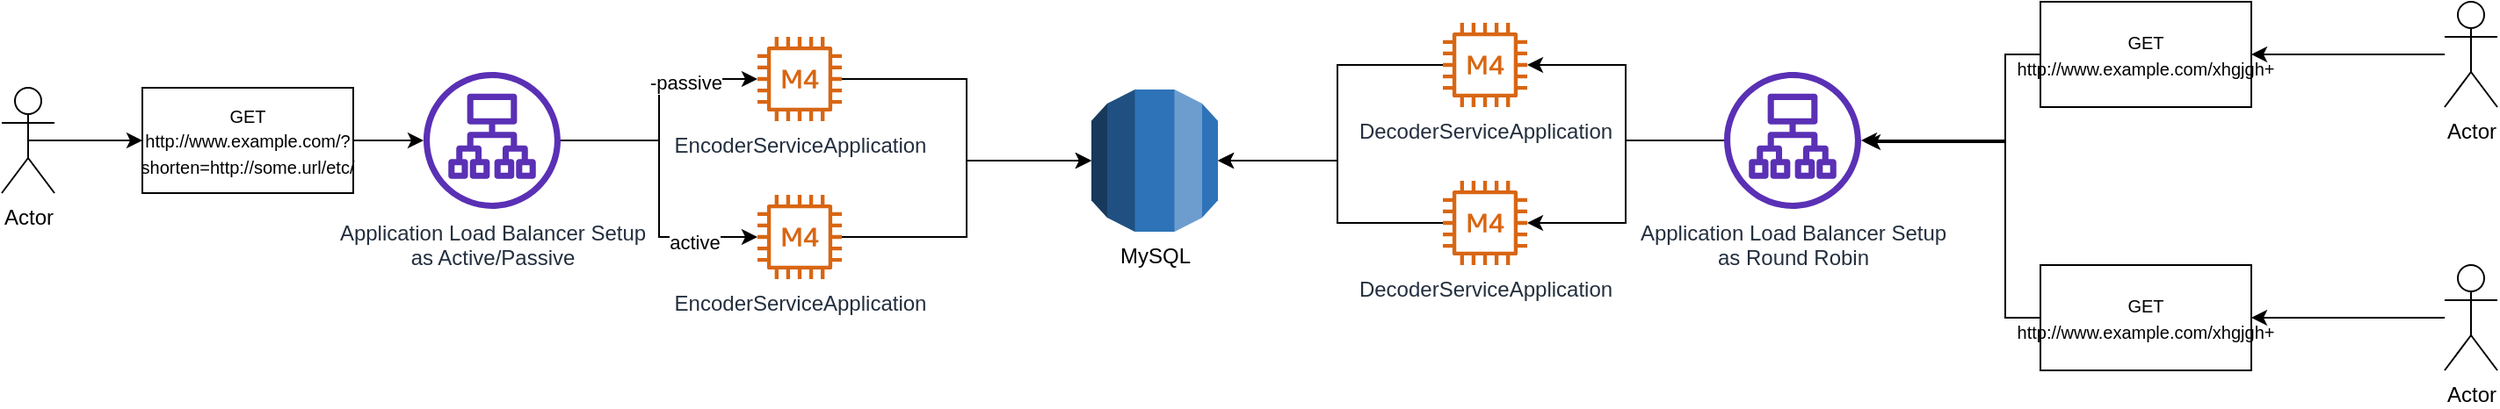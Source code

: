 <mxfile version="14.0.0" type="github"><diagram id="C5RBs43oDa-KdzZeNtuy" name="Page-1"><mxGraphModel dx="1298" dy="756" grid="1" gridSize="10" guides="1" tooltips="1" connect="1" arrows="1" fold="1" page="1" pageScale="1" pageWidth="827" pageHeight="1169" math="0" shadow="0"><root><mxCell id="WIyWlLk6GJQsqaUBKTNV-0"/><mxCell id="WIyWlLk6GJQsqaUBKTNV-1" parent="WIyWlLk6GJQsqaUBKTNV-0"/><mxCell id="MH1_4WTg590jXFe7isc7-30" style="edgeStyle=orthogonalEdgeStyle;rounded=0;orthogonalLoop=1;jettySize=auto;html=1;exitX=1;exitY=0.5;exitDx=0;exitDy=0;" edge="1" parent="WIyWlLk6GJQsqaUBKTNV-1" source="MH1_4WTg590jXFe7isc7-22" target="MH1_4WTg590jXFe7isc7-29"><mxGeometry relative="1" as="geometry"/></mxCell><mxCell id="MH1_4WTg590jXFe7isc7-22" value="&lt;font style=&quot;font-size: 10px&quot;&gt;GET http://www.example.com/?shorten=http://some.url/etc/&lt;/font&gt;" style="rounded=0;whiteSpace=wrap;html=1;" vertex="1" parent="WIyWlLk6GJQsqaUBKTNV-1"><mxGeometry x="100" y="159" width="120" height="60" as="geometry"/></mxCell><mxCell id="MH1_4WTg590jXFe7isc7-25" style="edgeStyle=orthogonalEdgeStyle;rounded=0;orthogonalLoop=1;jettySize=auto;html=1;exitX=0.5;exitY=0.5;exitDx=0;exitDy=0;exitPerimeter=0;entryX=0;entryY=0.5;entryDx=0;entryDy=0;" edge="1" parent="WIyWlLk6GJQsqaUBKTNV-1" source="MH1_4WTg590jXFe7isc7-23" target="MH1_4WTg590jXFe7isc7-22"><mxGeometry relative="1" as="geometry"/></mxCell><mxCell id="MH1_4WTg590jXFe7isc7-23" value="Actor" style="shape=umlActor;verticalLabelPosition=bottom;verticalAlign=top;html=1;outlineConnect=0;" vertex="1" parent="WIyWlLk6GJQsqaUBKTNV-1"><mxGeometry x="20" y="159" width="30" height="60" as="geometry"/></mxCell><mxCell id="MH1_4WTg590jXFe7isc7-34" style="edgeStyle=orthogonalEdgeStyle;rounded=0;orthogonalLoop=1;jettySize=auto;html=1;" edge="1" parent="WIyWlLk6GJQsqaUBKTNV-1" source="MH1_4WTg590jXFe7isc7-27" target="MH1_4WTg590jXFe7isc7-33"><mxGeometry relative="1" as="geometry"/></mxCell><mxCell id="MH1_4WTg590jXFe7isc7-27" value="EncoderServiceApplication" style="outlineConnect=0;fontColor=#232F3E;gradientColor=none;fillColor=#D86613;strokeColor=none;dashed=0;verticalLabelPosition=bottom;verticalAlign=top;align=center;html=1;fontSize=12;fontStyle=0;aspect=fixed;pointerEvents=1;shape=mxgraph.aws4.m4_instance;" vertex="1" parent="WIyWlLk6GJQsqaUBKTNV-1"><mxGeometry x="450" y="130" width="48" height="48" as="geometry"/></mxCell><mxCell id="MH1_4WTg590jXFe7isc7-35" style="edgeStyle=orthogonalEdgeStyle;rounded=0;orthogonalLoop=1;jettySize=auto;html=1;" edge="1" parent="WIyWlLk6GJQsqaUBKTNV-1" source="MH1_4WTg590jXFe7isc7-28" target="MH1_4WTg590jXFe7isc7-33"><mxGeometry relative="1" as="geometry"/></mxCell><mxCell id="MH1_4WTg590jXFe7isc7-28" value="EncoderServiceApplication" style="outlineConnect=0;fontColor=#232F3E;gradientColor=none;fillColor=#D86613;strokeColor=none;dashed=0;verticalLabelPosition=bottom;verticalAlign=top;align=center;html=1;fontSize=12;fontStyle=0;aspect=fixed;pointerEvents=1;shape=mxgraph.aws4.m4_instance;" vertex="1" parent="WIyWlLk6GJQsqaUBKTNV-1"><mxGeometry x="450" y="220" width="48" height="48" as="geometry"/></mxCell><mxCell id="MH1_4WTg590jXFe7isc7-31" style="edgeStyle=orthogonalEdgeStyle;rounded=0;orthogonalLoop=1;jettySize=auto;html=1;" edge="1" parent="WIyWlLk6GJQsqaUBKTNV-1" source="MH1_4WTg590jXFe7isc7-29" target="MH1_4WTg590jXFe7isc7-28"><mxGeometry relative="1" as="geometry"/></mxCell><mxCell id="MH1_4WTg590jXFe7isc7-52" value="active" style="edgeLabel;html=1;align=center;verticalAlign=middle;resizable=0;points=[];" vertex="1" connectable="0" parent="MH1_4WTg590jXFe7isc7-31"><mxGeometry x="0.569" y="-3" relative="1" as="geometry"><mxPoint as="offset"/></mxGeometry></mxCell><mxCell id="MH1_4WTg590jXFe7isc7-32" style="edgeStyle=orthogonalEdgeStyle;rounded=0;orthogonalLoop=1;jettySize=auto;html=1;" edge="1" parent="WIyWlLk6GJQsqaUBKTNV-1" source="MH1_4WTg590jXFe7isc7-29" target="MH1_4WTg590jXFe7isc7-27"><mxGeometry relative="1" as="geometry"/></mxCell><mxCell id="MH1_4WTg590jXFe7isc7-51" value="-passive" style="edgeLabel;html=1;align=center;verticalAlign=middle;resizable=0;points=[];" vertex="1" connectable="0" parent="MH1_4WTg590jXFe7isc7-32"><mxGeometry x="0.442" y="-2" relative="1" as="geometry"><mxPoint as="offset"/></mxGeometry></mxCell><mxCell id="MH1_4WTg590jXFe7isc7-29" value="&lt;div&gt;Application Load Balancer Setup&lt;/div&gt;&lt;div&gt;as Active/Passive&lt;br&gt;&lt;/div&gt;" style="outlineConnect=0;fontColor=#232F3E;gradientColor=none;fillColor=#5A30B5;strokeColor=none;dashed=0;verticalLabelPosition=bottom;verticalAlign=top;align=center;html=1;fontSize=12;fontStyle=0;aspect=fixed;pointerEvents=1;shape=mxgraph.aws4.application_load_balancer;" vertex="1" parent="WIyWlLk6GJQsqaUBKTNV-1"><mxGeometry x="260" y="150" width="78" height="78" as="geometry"/></mxCell><mxCell id="MH1_4WTg590jXFe7isc7-33" value="MySQL" style="outlineConnect=0;dashed=0;verticalLabelPosition=bottom;verticalAlign=top;align=center;html=1;shape=mxgraph.aws3.rds;fillColor=#2E73B8;gradientColor=none;" vertex="1" parent="WIyWlLk6GJQsqaUBKTNV-1"><mxGeometry x="640" y="160" width="72" height="81" as="geometry"/></mxCell><mxCell id="MH1_4WTg590jXFe7isc7-46" style="edgeStyle=orthogonalEdgeStyle;rounded=0;orthogonalLoop=1;jettySize=auto;html=1;" edge="1" parent="WIyWlLk6GJQsqaUBKTNV-1" source="MH1_4WTg590jXFe7isc7-36" target="MH1_4WTg590jXFe7isc7-43"><mxGeometry relative="1" as="geometry"><Array as="points"><mxPoint x="1160" y="140"/><mxPoint x="1160" y="189"/></Array></mxGeometry></mxCell><mxCell id="MH1_4WTg590jXFe7isc7-36" value="&lt;font style=&quot;font-size: 10px&quot;&gt;GET http://www.example.com/xhgjgh+&lt;/font&gt;" style="rounded=0;whiteSpace=wrap;html=1;" vertex="1" parent="WIyWlLk6GJQsqaUBKTNV-1"><mxGeometry x="1180" y="110" width="120" height="60" as="geometry"/></mxCell><mxCell id="MH1_4WTg590jXFe7isc7-44" style="edgeStyle=orthogonalEdgeStyle;rounded=0;orthogonalLoop=1;jettySize=auto;html=1;entryX=1;entryY=0.5;entryDx=0;entryDy=0;" edge="1" parent="WIyWlLk6GJQsqaUBKTNV-1" source="MH1_4WTg590jXFe7isc7-37" target="MH1_4WTg590jXFe7isc7-36"><mxGeometry relative="1" as="geometry"/></mxCell><mxCell id="MH1_4WTg590jXFe7isc7-37" value="Actor" style="shape=umlActor;verticalLabelPosition=bottom;verticalAlign=top;html=1;outlineConnect=0;" vertex="1" parent="WIyWlLk6GJQsqaUBKTNV-1"><mxGeometry x="1410" y="110" width="30" height="60" as="geometry"/></mxCell><mxCell id="MH1_4WTg590jXFe7isc7-48" style="edgeStyle=orthogonalEdgeStyle;rounded=0;orthogonalLoop=1;jettySize=auto;html=1;" edge="1" parent="WIyWlLk6GJQsqaUBKTNV-1" source="MH1_4WTg590jXFe7isc7-39"><mxGeometry relative="1" as="geometry"><mxPoint x="1080" y="190" as="targetPoint"/><Array as="points"><mxPoint x="1160" y="290"/><mxPoint x="1160" y="190"/></Array></mxGeometry></mxCell><mxCell id="MH1_4WTg590jXFe7isc7-39" value="&lt;font style=&quot;font-size: 10px&quot;&gt;GET http://www.example.com/xhgjgh+&lt;/font&gt;" style="rounded=0;whiteSpace=wrap;html=1;" vertex="1" parent="WIyWlLk6GJQsqaUBKTNV-1"><mxGeometry x="1180" y="260" width="120" height="60" as="geometry"/></mxCell><mxCell id="MH1_4WTg590jXFe7isc7-45" style="edgeStyle=orthogonalEdgeStyle;rounded=0;orthogonalLoop=1;jettySize=auto;html=1;entryX=1;entryY=0.5;entryDx=0;entryDy=0;" edge="1" parent="WIyWlLk6GJQsqaUBKTNV-1" source="MH1_4WTg590jXFe7isc7-40" target="MH1_4WTg590jXFe7isc7-39"><mxGeometry relative="1" as="geometry"/></mxCell><mxCell id="MH1_4WTg590jXFe7isc7-40" value="Actor" style="shape=umlActor;verticalLabelPosition=bottom;verticalAlign=top;html=1;outlineConnect=0;" vertex="1" parent="WIyWlLk6GJQsqaUBKTNV-1"><mxGeometry x="1410" y="260" width="30" height="60" as="geometry"/></mxCell><mxCell id="MH1_4WTg590jXFe7isc7-54" style="edgeStyle=orthogonalEdgeStyle;orthogonalLoop=1;jettySize=auto;html=1;entryX=1;entryY=0.5;entryDx=0;entryDy=0;entryPerimeter=0;rounded=0;" edge="1" parent="WIyWlLk6GJQsqaUBKTNV-1" source="MH1_4WTg590jXFe7isc7-41" target="MH1_4WTg590jXFe7isc7-33"><mxGeometry relative="1" as="geometry"><Array as="points"><mxPoint x="780" y="146"/><mxPoint x="780" y="201"/></Array></mxGeometry></mxCell><mxCell id="MH1_4WTg590jXFe7isc7-41" value="DecoderServiceApplication" style="outlineConnect=0;fontColor=#232F3E;gradientColor=none;fillColor=#D86613;strokeColor=none;dashed=0;verticalLabelPosition=bottom;verticalAlign=top;align=center;html=1;fontSize=12;fontStyle=0;aspect=fixed;pointerEvents=1;shape=mxgraph.aws4.m4_instance;" vertex="1" parent="WIyWlLk6GJQsqaUBKTNV-1"><mxGeometry x="840" y="122" width="48" height="48" as="geometry"/></mxCell><mxCell id="MH1_4WTg590jXFe7isc7-56" style="edgeStyle=orthogonalEdgeStyle;rounded=0;orthogonalLoop=1;jettySize=auto;html=1;entryX=1;entryY=0.5;entryDx=0;entryDy=0;entryPerimeter=0;" edge="1" parent="WIyWlLk6GJQsqaUBKTNV-1" source="MH1_4WTg590jXFe7isc7-42" target="MH1_4WTg590jXFe7isc7-33"><mxGeometry relative="1" as="geometry"><Array as="points"><mxPoint x="780" y="236"/><mxPoint x="780" y="201"/></Array></mxGeometry></mxCell><mxCell id="MH1_4WTg590jXFe7isc7-42" value="DecoderServiceApplication" style="outlineConnect=0;fontColor=#232F3E;gradientColor=none;fillColor=#D86613;strokeColor=none;dashed=0;verticalLabelPosition=bottom;verticalAlign=top;align=center;html=1;fontSize=12;fontStyle=0;aspect=fixed;pointerEvents=1;shape=mxgraph.aws4.m4_instance;" vertex="1" parent="WIyWlLk6GJQsqaUBKTNV-1"><mxGeometry x="840" y="212" width="48" height="48" as="geometry"/></mxCell><mxCell id="MH1_4WTg590jXFe7isc7-49" style="edgeStyle=orthogonalEdgeStyle;rounded=0;orthogonalLoop=1;jettySize=auto;html=1;" edge="1" parent="WIyWlLk6GJQsqaUBKTNV-1" source="MH1_4WTg590jXFe7isc7-43" target="MH1_4WTg590jXFe7isc7-41"><mxGeometry relative="1" as="geometry"/></mxCell><mxCell id="MH1_4WTg590jXFe7isc7-50" style="edgeStyle=orthogonalEdgeStyle;rounded=0;orthogonalLoop=1;jettySize=auto;html=1;" edge="1" parent="WIyWlLk6GJQsqaUBKTNV-1" source="MH1_4WTg590jXFe7isc7-43" target="MH1_4WTg590jXFe7isc7-42"><mxGeometry relative="1" as="geometry"/></mxCell><mxCell id="MH1_4WTg590jXFe7isc7-43" value="&lt;div&gt;Application Load Balancer Setup&lt;/div&gt;&lt;div&gt;as Round Robin&lt;br&gt;&lt;/div&gt;" style="outlineConnect=0;fontColor=#232F3E;gradientColor=none;fillColor=#5A30B5;strokeColor=none;dashed=0;verticalLabelPosition=bottom;verticalAlign=top;align=center;html=1;fontSize=12;fontStyle=0;aspect=fixed;pointerEvents=1;shape=mxgraph.aws4.application_load_balancer;" vertex="1" parent="WIyWlLk6GJQsqaUBKTNV-1"><mxGeometry x="1000" y="150" width="78" height="78" as="geometry"/></mxCell></root></mxGraphModel></diagram></mxfile>